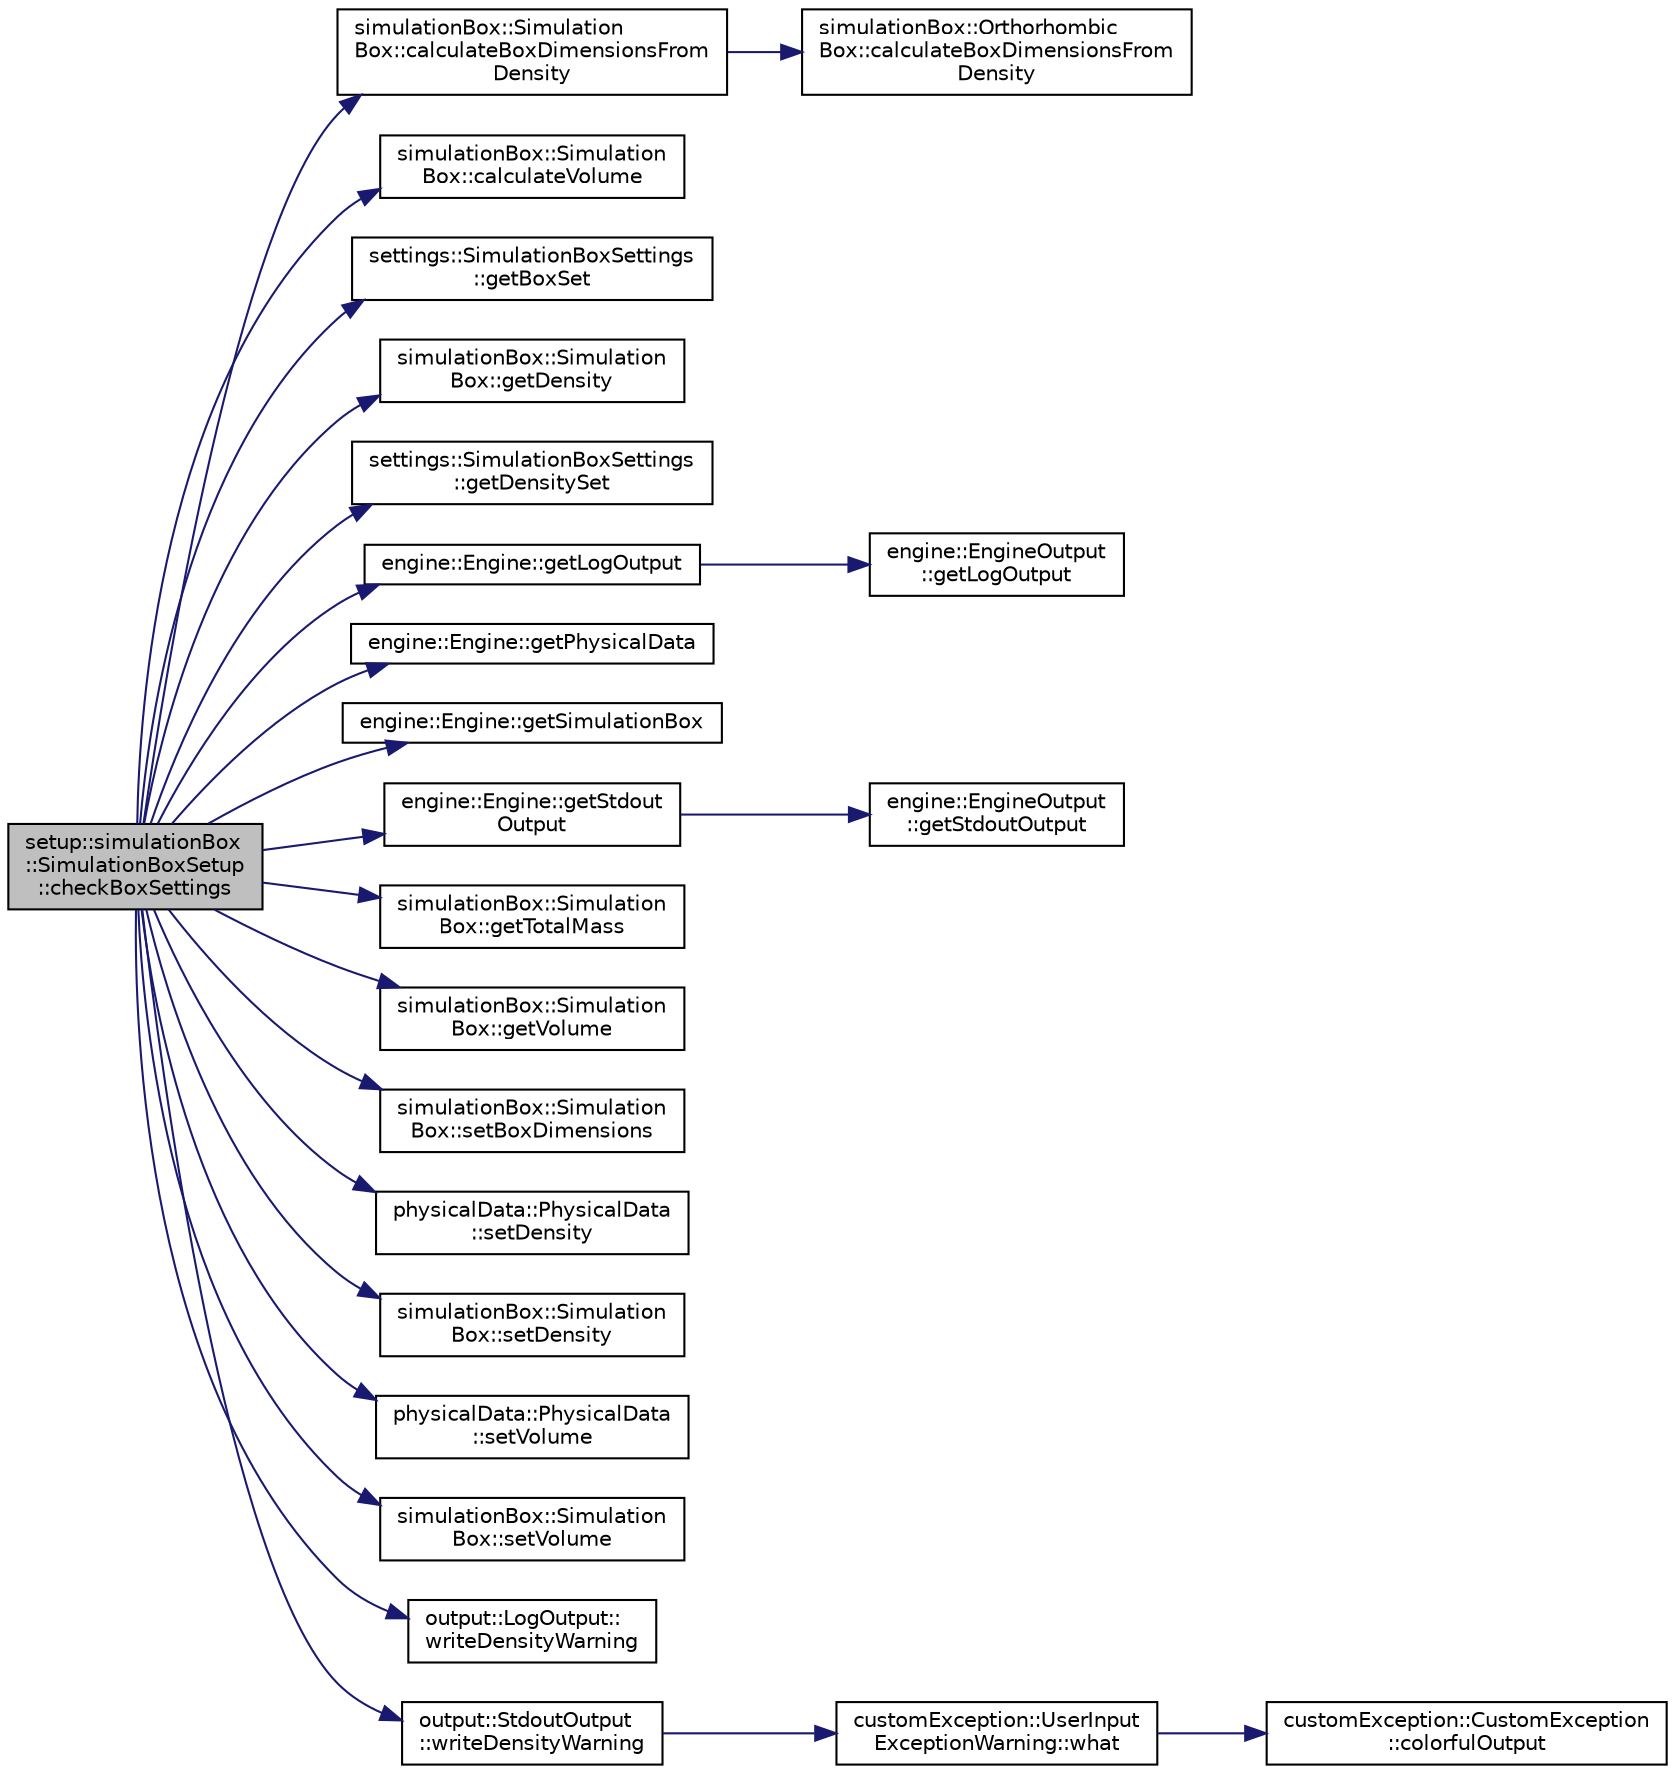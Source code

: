 digraph "setup::simulationBox::SimulationBoxSetup::checkBoxSettings"
{
 // LATEX_PDF_SIZE
  edge [fontname="Helvetica",fontsize="10",labelfontname="Helvetica",labelfontsize="10"];
  node [fontname="Helvetica",fontsize="10",shape=record];
  rankdir="LR";
  Node1 [label="setup::simulationBox\l::SimulationBoxSetup\l::checkBoxSettings",height=0.2,width=0.4,color="black", fillcolor="grey75", style="filled", fontcolor="black",tooltip="Checks if the box dimensions and density are set and calculates the missing values."];
  Node1 -> Node2 [color="midnightblue",fontsize="10",style="solid",fontname="Helvetica"];
  Node2 [label="simulationBox::Simulation\lBox::calculateBoxDimensionsFrom\lDensity",height=0.2,width=0.4,color="black", fillcolor="white", style="filled",URL="$classsimulationBox_1_1SimulationBox.html#ad75fea80a79a918c4bfc37b03064a1ab",tooltip="calculate box dimensions from density"];
  Node2 -> Node3 [color="midnightblue",fontsize="10",style="solid",fontname="Helvetica"];
  Node3 [label="simulationBox::Orthorhombic\lBox::calculateBoxDimensionsFrom\lDensity",height=0.2,width=0.4,color="black", fillcolor="white", style="filled",URL="$classsimulationBox_1_1OrthorhombicBox.html#af7ea4d3bd339f2434f7010862e8d7849",tooltip="Calculate the box dimensions from the density."];
  Node1 -> Node4 [color="midnightblue",fontsize="10",style="solid",fontname="Helvetica"];
  Node4 [label="simulationBox::Simulation\lBox::calculateVolume",height=0.2,width=0.4,color="black", fillcolor="white", style="filled",URL="$classsimulationBox_1_1SimulationBox.html#a24ff43129b633f814bebf7ab5569a02e",tooltip=" "];
  Node1 -> Node5 [color="midnightblue",fontsize="10",style="solid",fontname="Helvetica"];
  Node5 [label="settings::SimulationBoxSettings\l::getBoxSet",height=0.2,width=0.4,color="black", fillcolor="white", style="filled",URL="$classsettings_1_1SimulationBoxSettings.html#a1cea77134ffcf4777978fbea4a9419ac",tooltip=" "];
  Node1 -> Node6 [color="midnightblue",fontsize="10",style="solid",fontname="Helvetica"];
  Node6 [label="simulationBox::Simulation\lBox::getDensity",height=0.2,width=0.4,color="black", fillcolor="white", style="filled",URL="$classsimulationBox_1_1SimulationBox.html#a233fe365b0a4dbbc00e776f6ccb2c825",tooltip=" "];
  Node1 -> Node7 [color="midnightblue",fontsize="10",style="solid",fontname="Helvetica"];
  Node7 [label="settings::SimulationBoxSettings\l::getDensitySet",height=0.2,width=0.4,color="black", fillcolor="white", style="filled",URL="$classsettings_1_1SimulationBoxSettings.html#aadcb4fdd11d209cf4e23e02675646d9d",tooltip=" "];
  Node1 -> Node8 [color="midnightblue",fontsize="10",style="solid",fontname="Helvetica"];
  Node8 [label="engine::Engine::getLogOutput",height=0.2,width=0.4,color="black", fillcolor="white", style="filled",URL="$classengine_1_1Engine.html#a3950b4630f1ee3f6e2b1715476d50344",tooltip=" "];
  Node8 -> Node9 [color="midnightblue",fontsize="10",style="solid",fontname="Helvetica"];
  Node9 [label="engine::EngineOutput\l::getLogOutput",height=0.2,width=0.4,color="black", fillcolor="white", style="filled",URL="$classengine_1_1EngineOutput.html#abfb9cb9e98a2ec40256b37ee976f7b23",tooltip=" "];
  Node1 -> Node10 [color="midnightblue",fontsize="10",style="solid",fontname="Helvetica"];
  Node10 [label="engine::Engine::getPhysicalData",height=0.2,width=0.4,color="black", fillcolor="white", style="filled",URL="$classengine_1_1Engine.html#a353a05a46d69bd73ed41c2767cee1f20",tooltip=" "];
  Node1 -> Node11 [color="midnightblue",fontsize="10",style="solid",fontname="Helvetica"];
  Node11 [label="engine::Engine::getSimulationBox",height=0.2,width=0.4,color="black", fillcolor="white", style="filled",URL="$classengine_1_1Engine.html#ace473cd47266e64aee716132e724bfbc",tooltip=" "];
  Node1 -> Node12 [color="midnightblue",fontsize="10",style="solid",fontname="Helvetica"];
  Node12 [label="engine::Engine::getStdout\lOutput",height=0.2,width=0.4,color="black", fillcolor="white", style="filled",URL="$classengine_1_1Engine.html#a12f73e9b2a4ba9d18ce9edc69dd8a511",tooltip=" "];
  Node12 -> Node13 [color="midnightblue",fontsize="10",style="solid",fontname="Helvetica"];
  Node13 [label="engine::EngineOutput\l::getStdoutOutput",height=0.2,width=0.4,color="black", fillcolor="white", style="filled",URL="$classengine_1_1EngineOutput.html#af00ce57b7f859424f846435e0a6cea8f",tooltip=" "];
  Node1 -> Node14 [color="midnightblue",fontsize="10",style="solid",fontname="Helvetica"];
  Node14 [label="simulationBox::Simulation\lBox::getTotalMass",height=0.2,width=0.4,color="black", fillcolor="white", style="filled",URL="$classsimulationBox_1_1SimulationBox.html#a2a1667453c83755b6a4d2fc05333fb36",tooltip=" "];
  Node1 -> Node15 [color="midnightblue",fontsize="10",style="solid",fontname="Helvetica"];
  Node15 [label="simulationBox::Simulation\lBox::getVolume",height=0.2,width=0.4,color="black", fillcolor="white", style="filled",URL="$classsimulationBox_1_1SimulationBox.html#ad9ab2889ba5538d18afa410e56dc62d4",tooltip=" "];
  Node1 -> Node16 [color="midnightblue",fontsize="10",style="solid",fontname="Helvetica"];
  Node16 [label="simulationBox::Simulation\lBox::setBoxDimensions",height=0.2,width=0.4,color="black", fillcolor="white", style="filled",URL="$classsimulationBox_1_1SimulationBox.html#a3b0ecd557d9e2d04990bcbe6b25841d3",tooltip=" "];
  Node1 -> Node17 [color="midnightblue",fontsize="10",style="solid",fontname="Helvetica"];
  Node17 [label="physicalData::PhysicalData\l::setDensity",height=0.2,width=0.4,color="black", fillcolor="white", style="filled",URL="$classphysicalData_1_1PhysicalData.html#ae7541a239b6d4c50e99adcf141f36d2c",tooltip=" "];
  Node1 -> Node18 [color="midnightblue",fontsize="10",style="solid",fontname="Helvetica"];
  Node18 [label="simulationBox::Simulation\lBox::setDensity",height=0.2,width=0.4,color="black", fillcolor="white", style="filled",URL="$classsimulationBox_1_1SimulationBox.html#ab2e30e765bfc50e404b136133a0e8f9e",tooltip=" "];
  Node1 -> Node19 [color="midnightblue",fontsize="10",style="solid",fontname="Helvetica"];
  Node19 [label="physicalData::PhysicalData\l::setVolume",height=0.2,width=0.4,color="black", fillcolor="white", style="filled",URL="$classphysicalData_1_1PhysicalData.html#a52b7534465a29737346667b216ba5203",tooltip=" "];
  Node1 -> Node20 [color="midnightblue",fontsize="10",style="solid",fontname="Helvetica"];
  Node20 [label="simulationBox::Simulation\lBox::setVolume",height=0.2,width=0.4,color="black", fillcolor="white", style="filled",URL="$classsimulationBox_1_1SimulationBox.html#a720eb6857340ebf772d2b4a47527c94a",tooltip=" "];
  Node1 -> Node21 [color="midnightblue",fontsize="10",style="solid",fontname="Helvetica"];
  Node21 [label="output::LogOutput::\lwriteDensityWarning",height=0.2,width=0.4,color="black", fillcolor="white", style="filled",URL="$classoutput_1_1LogOutput.html#ae836c60db31ff62862f37020ad5faf67",tooltip="write a warning message to the log file if density and box dimensions are set"];
  Node1 -> Node22 [color="midnightblue",fontsize="10",style="solid",fontname="Helvetica"];
  Node22 [label="output::StdoutOutput\l::writeDensityWarning",height=0.2,width=0.4,color="black", fillcolor="white", style="filled",URL="$classoutput_1_1StdoutOutput.html#aab5a693a9127a674f3160c399587d8d9",tooltip="write a warning message to the stdout if density and box dimensions are set"];
  Node22 -> Node23 [color="midnightblue",fontsize="10",style="solid",fontname="Helvetica"];
  Node23 [label="customException::UserInput\lExceptionWarning::what",height=0.2,width=0.4,color="black", fillcolor="white", style="filled",URL="$classcustomException_1_1UserInputExceptionWarning.html#a4d0df15fcaecebcdbdae45833839d1fe",tooltip="Construct a new Custom Exception:: Custom Exception object."];
  Node23 -> Node24 [color="midnightblue",fontsize="10",style="solid",fontname="Helvetica"];
  Node24 [label="customException::CustomException\l::colorfulOutput",height=0.2,width=0.4,color="black", fillcolor="white", style="filled",URL="$classcustomException_1_1CustomException.html#a62f6656d4e73b02064bc3fd4e60a7f28",tooltip="Prints the exception type in color."];
}
